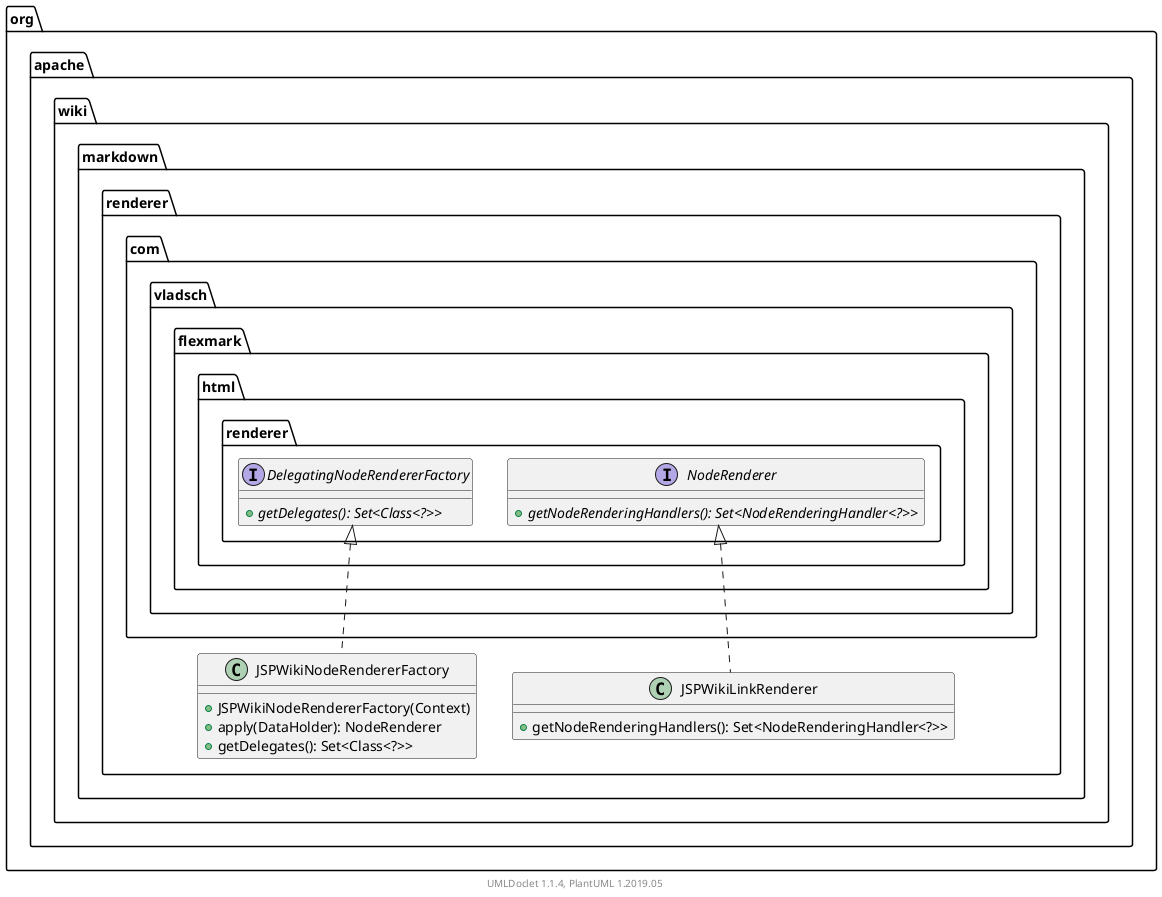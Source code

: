 @startuml

    namespace org.apache.wiki.markdown.renderer {

        class JSPWikiNodeRendererFactory [[JSPWikiNodeRendererFactory.html]] {
            +JSPWikiNodeRendererFactory(Context)
            +apply(DataHolder): NodeRenderer
            +getDelegates(): Set<Class<?>>
        }

        class JSPWikiLinkRenderer [[JSPWikiLinkRenderer.html]] {
            +getNodeRenderingHandlers(): Set<NodeRenderingHandler<?>>
        }

        interface com.vladsch.flexmark.html.renderer.DelegatingNodeRendererFactory {
            {abstract} +getDelegates(): Set<Class<?>>
        }
        com.vladsch.flexmark.html.renderer.DelegatingNodeRendererFactory <|.. JSPWikiNodeRendererFactory

        interface com.vladsch.flexmark.html.renderer.NodeRenderer {
            {abstract} +getNodeRenderingHandlers(): Set<NodeRenderingHandler<?>>
        }
        com.vladsch.flexmark.html.renderer.NodeRenderer <|.. JSPWikiLinkRenderer

    }


    center footer UMLDoclet 1.1.4, PlantUML 1.2019.05
@enduml

